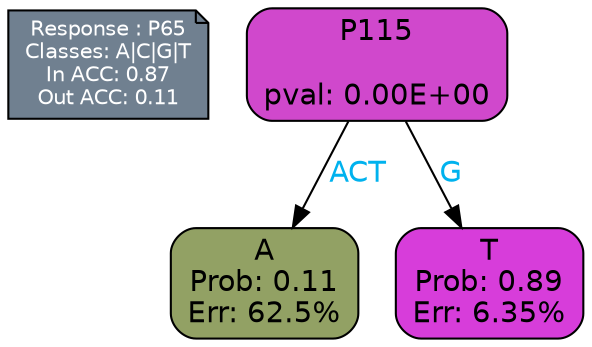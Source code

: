 digraph Tree {
node [shape=box, style="filled, rounded", color="black", fontname=helvetica] ;
graph [ranksep=equally, splines=polylines, bgcolor=transparent, dpi=600] ;
edge [fontname=helvetica] ;
LEGEND [label="Response : P65
Classes: A|C|G|T
In ACC: 0.87
Out ACC: 0.11
",shape=note,align=left,style=filled,fillcolor="slategray",fontcolor="white",fontsize=10];1 [label="P115

pval: 0.00E+00", fillcolor="#d048cc"] ;
2 [label="A
Prob: 0.11
Err: 62.5%", fillcolor="#92a164"] ;
3 [label="T
Prob: 0.89
Err: 6.35%", fillcolor="#d73dda"] ;
1 -> 2 [label="ACT",fontcolor=deepskyblue2] ;
1 -> 3 [label="G",fontcolor=deepskyblue2] ;
{rank = same; 2;3;}{rank = same; LEGEND;1;}}